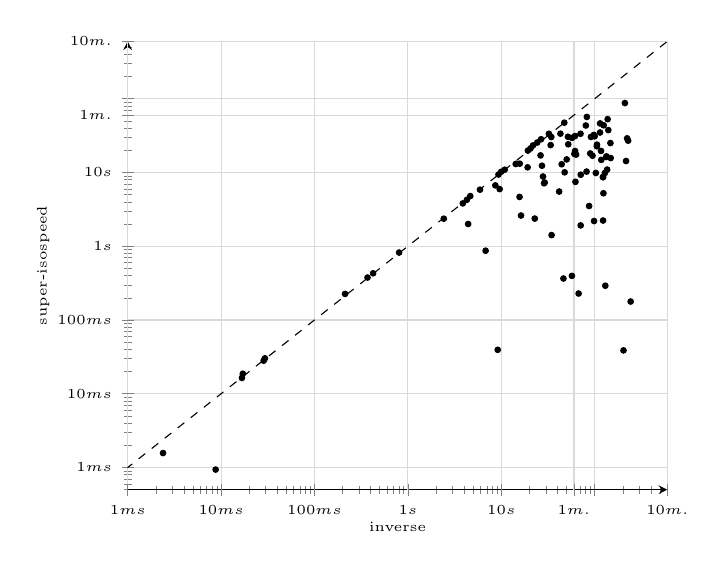 \begin{tikzpicture}
\begin{axis}[
	font = \tiny,
	axis lines = left,
	axis lines = left,
	grid = major,
	grid style = {draw=gray!30},
	xmode = log,
	ymode = log,
	ymin = 0.5,
	ymax = 600000,
	xmin = 1,
	xmax = 600000,
	xlabel = {inverse},
	ylabel = {super-isospeed},
	label shift = {-6pt},
	% log ticks with fixed point,
	xtick = {0.1, 1, 10, 100, 1000, 10000, 100000, 1000000, 10000000},
	ytick = {0.1, 1, 10, 100, 1000, 10000, 100000, 1000000, 10000000},
	xticklabels = \empty,
	yticklabels = \empty,
	extra x ticks = {0.1, 1, 10, 100, 1000, 10000, 60000, 600000, 1800000, 3600000},
	extra x tick labels = {$100 {\mu}s$, $1 ms$, $10 ms$, $100 ms$, $1 s$, $10 s$, $1 m.$, $10 m.$, $30 m.$, $1 h$},
	extra y ticks = {0.1, 1, 10, 100, 1000, 10000, 60000, 600000, 1800000, 3600000},
	extra y tick labels = {$100 {\mu}s$, $1 ms$, $10 ms$, $100 ms$, $1 s$, $10 s$, $1 m.$, $10 m.$, $30 m.$, $1 h$},
]
	\addplot [only marks, mark size=1pt] coordinates {
		(27280.796, 12349.551)
		(3875.149, 3808.165)
		(34327.159, 30291.008)
		(4423.247, 2001.965)
		(228192.488, 26999.538)
		(61716.613, 19565.473)
		(9161.543, 39.407)
		(9607.536, 5958.126)
		(26673.773, 28245.09)
		(2424.171, 2362.536)
		(16276.311, 2607.928)
		(203608.833, 38.692)
		(29.457, 30.181)
		(97896.903, 32321.134)
		(33793.722, 23517.026)
		(63281.964, 17463.057)
		(4290.341, 4265.529)
		(8641.526, 6686.156)
		(6798.231, 869.653)
		(222540.029, 29034.04)
		(17.082, 18.651)
		(47710.439, 10049.813)
		(57217.234, 29464.666)
		(15759.524, 13166.468)
		(51736.94, 30490.915)
		(242809.53, 177.826)
		(80421.943, 43366.134)
		(67320.853, 228.405)
		(147449.866, 25057.844)
		(20534.195, 21155.155)
		(16.704, 16.374)
		(61578.352, 31171.927)
		(52146.25, 24117.08)
		(2.39, 1.569)
		(50193.918, 15040.902)
		(29158.999, 7307.456)
		(805.794, 821.075)
		(27979.123, 8812.707)
		(22836.983, 2369.847)
		(117663.625, 14821.156)
		(137686.095, 52854.363)
		(4652.081, 4787.383)
		(105512.981, 22659.529)
		(70856.446, 1916.497)
		(9981.128, 10226.876)
		(46292.307, 365.121)
		(24266.263, 25469.942)
		(41639.866, 5512.351)
		(94861.301, 16859.841)
		(424.245, 429.528)
		(10882.989, 10905.376)
		(28701.429, 7135.017)
		(102940.089, 9854.238)
		(123027.45, 2231.657)
		(82494.642, 56691.364)
		(129996.105, 291.33)
		(21850.499, 23273.398)
		(19149.362, 11742.282)
		(122906.111, 8727.746)
		(122808.487, 8605.059)
		(9335.218, 9385.981)
		(124958.742, 43614.422)
		(87192.552, 3510.29)
		(136025.978, 10943.855)
		(15690.479, 4661.546)
		(60608.666, 17878.814)
		(99929.647, 30951.128)
		(57046.638, 396.42)
		(116988.543, 19599.774)
		(14283.082, 13034.726)
		(114139.97, 34822.905)
		(148520.655, 15705.55)
		(91187.688, 30336.577)
		(70545.635, 33477.723)
		(34585.145, 1416.133)
		(44347.491, 12937.787)
		(26337.967, 17056.034)
		(216732.216, 14299.264)
		(89652.064, 18112.448)
		(70990.244, 9329.209)
		(8.743, 0.936)
		(132800.123, 16216.626)
		(98513.107, 2197.236)
		(128671.332, 9843.738)
		(124090.86, 5226.447)
		(32343.245, 33444.716)
		(133800.477, 16535.127)
		(5919.004, 5845.295)
		(369.79, 376.152)
		(47304.103, 47349.95)
		(28.585, 28.036)
		(114327.66, 46258.641)
		(62265.737, 7465.519)
		(19289.185, 19807.888)
		(105815.303, 23862.623)
		(210632.288, 87394.507)
		(139934.282, 37568.28)
		(212.549, 225.778)
		(81863.658, 10281.902)
		(42961.183, 33620.635)
	};
	\addplot+ [mark=none, black, dashed, domain=0.5:600000] {x};
\end{axis}
\end{tikzpicture}
